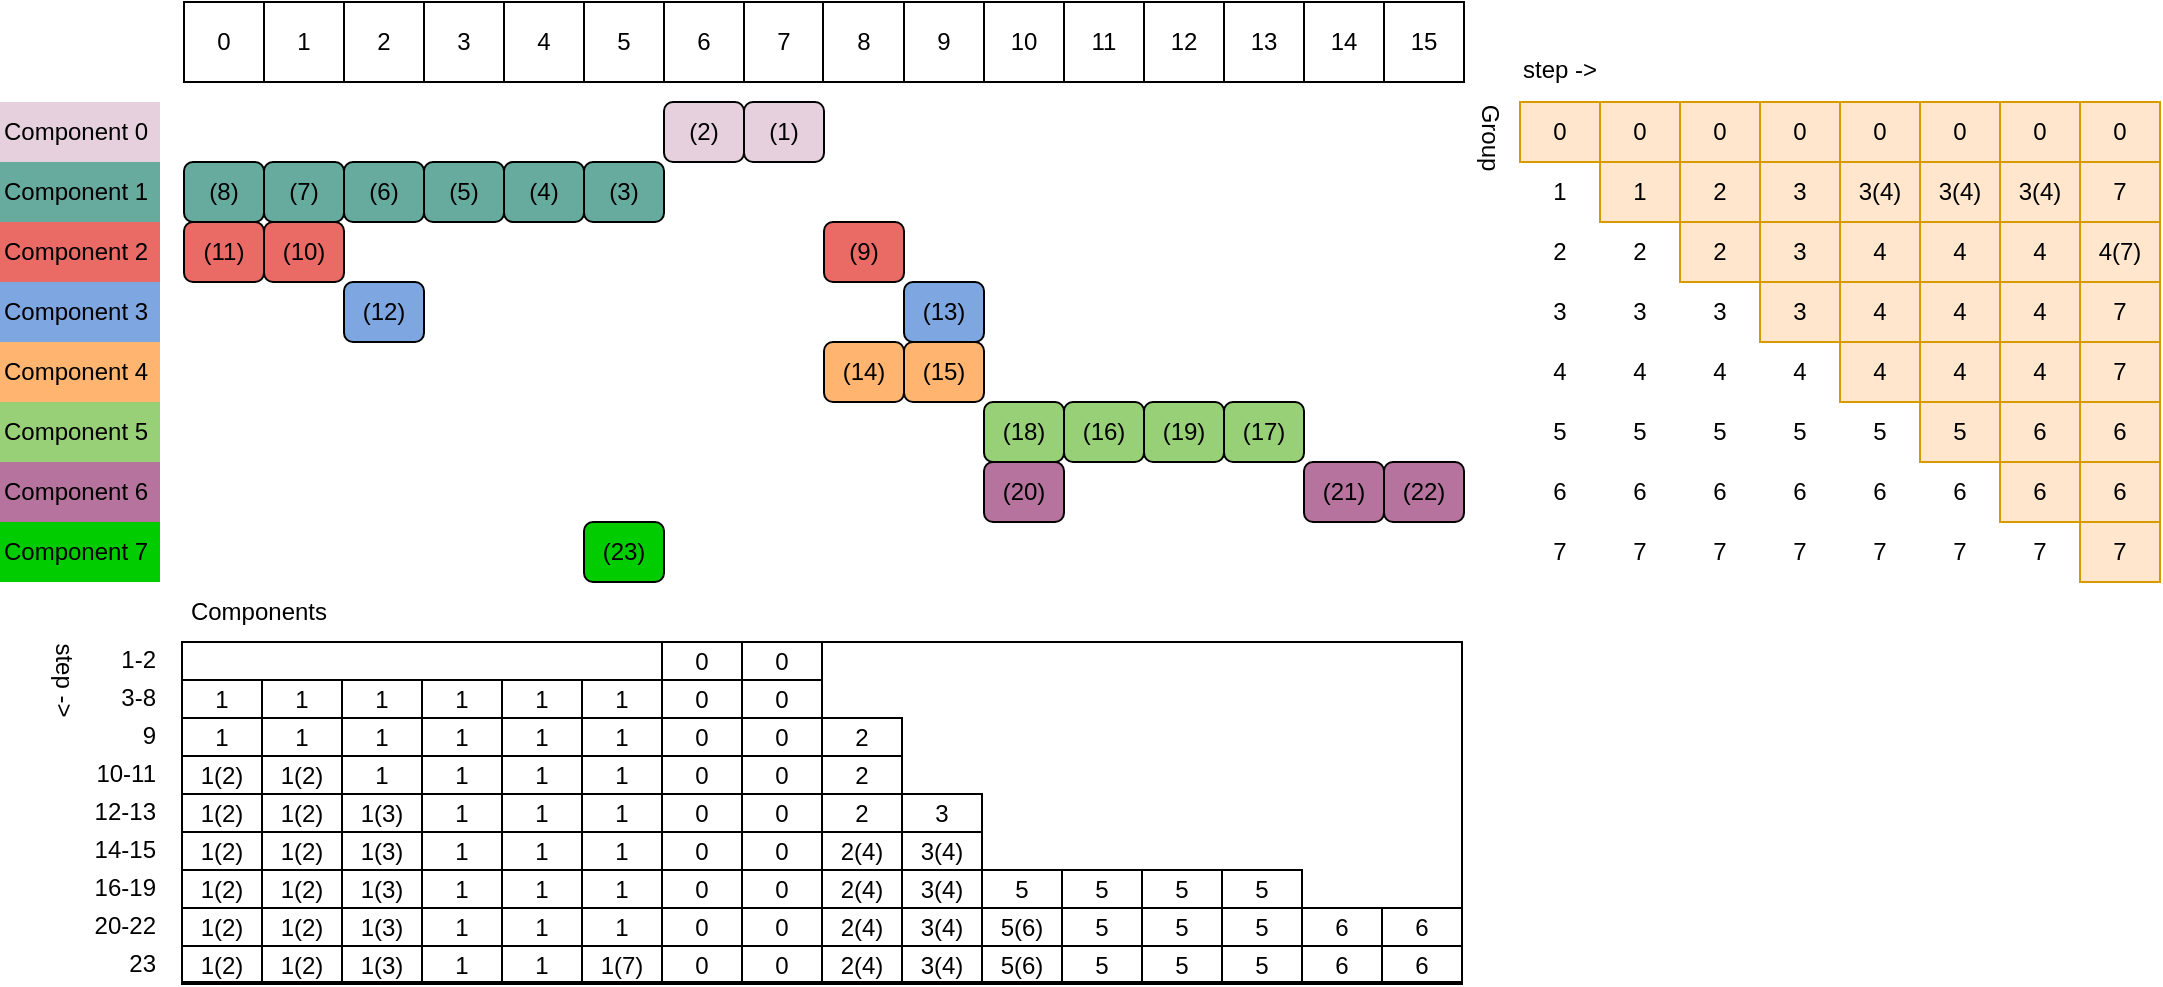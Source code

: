 <mxfile version="16.4.5" type="device"><diagram id="EGYWJIAUzol0IIfgKkKT" name="Page-1"><mxGraphModel dx="1291" dy="803" grid="1" gridSize="10" guides="1" tooltips="1" connect="1" arrows="1" fold="1" page="1" pageScale="1" pageWidth="850" pageHeight="2000" math="0" shadow="0"><root><mxCell id="0"/><mxCell id="1" parent="0"/><mxCell id="qVeyU0_VRWjQwAPcXduW-3" value="" style="rounded=0;whiteSpace=wrap;html=1;" parent="1" vertex="1"><mxGeometry x="92" y="80" width="640" height="40" as="geometry"/></mxCell><mxCell id="qVeyU0_VRWjQwAPcXduW-4" value="" style="endArrow=none;html=1;rounded=0;" parent="1" edge="1"><mxGeometry width="50" height="50" relative="1" as="geometry"><mxPoint x="132" y="120" as="sourcePoint"/><mxPoint x="132" y="80" as="targetPoint"/></mxGeometry></mxCell><mxCell id="qVeyU0_VRWjQwAPcXduW-7" value="" style="endArrow=none;html=1;rounded=0;" parent="1" edge="1"><mxGeometry width="50" height="50" relative="1" as="geometry"><mxPoint x="172" y="120" as="sourcePoint"/><mxPoint x="172" y="80" as="targetPoint"/></mxGeometry></mxCell><mxCell id="qVeyU0_VRWjQwAPcXduW-8" value="" style="endArrow=none;html=1;rounded=0;" parent="1" edge="1"><mxGeometry width="50" height="50" relative="1" as="geometry"><mxPoint x="212" y="120" as="sourcePoint"/><mxPoint x="212" y="80" as="targetPoint"/></mxGeometry></mxCell><mxCell id="qVeyU0_VRWjQwAPcXduW-9" value="" style="endArrow=none;html=1;rounded=0;" parent="1" edge="1"><mxGeometry width="50" height="50" relative="1" as="geometry"><mxPoint x="252" y="120" as="sourcePoint"/><mxPoint x="252" y="80" as="targetPoint"/></mxGeometry></mxCell><mxCell id="qVeyU0_VRWjQwAPcXduW-10" value="" style="endArrow=none;html=1;rounded=0;" parent="1" edge="1"><mxGeometry width="50" height="50" relative="1" as="geometry"><mxPoint x="292" y="120" as="sourcePoint"/><mxPoint x="292" y="80" as="targetPoint"/></mxGeometry></mxCell><mxCell id="qVeyU0_VRWjQwAPcXduW-11" value="" style="endArrow=none;html=1;rounded=0;" parent="1" edge="1"><mxGeometry width="50" height="50" relative="1" as="geometry"><mxPoint x="332" y="120" as="sourcePoint"/><mxPoint x="332" y="80" as="targetPoint"/></mxGeometry></mxCell><mxCell id="qVeyU0_VRWjQwAPcXduW-12" value="" style="endArrow=none;html=1;rounded=0;" parent="1" edge="1"><mxGeometry width="50" height="50" relative="1" as="geometry"><mxPoint x="372" y="120" as="sourcePoint"/><mxPoint x="372" y="80" as="targetPoint"/></mxGeometry></mxCell><mxCell id="qVeyU0_VRWjQwAPcXduW-13" value="" style="endArrow=none;html=1;rounded=0;" parent="1" edge="1"><mxGeometry width="50" height="50" relative="1" as="geometry"><mxPoint x="411.5" y="120" as="sourcePoint"/><mxPoint x="411.5" y="80" as="targetPoint"/></mxGeometry></mxCell><mxCell id="qVeyU0_VRWjQwAPcXduW-14" value="" style="endArrow=none;html=1;rounded=0;" parent="1" edge="1"><mxGeometry width="50" height="50" relative="1" as="geometry"><mxPoint x="452" y="120" as="sourcePoint"/><mxPoint x="452" y="80" as="targetPoint"/></mxGeometry></mxCell><mxCell id="qVeyU0_VRWjQwAPcXduW-15" value="" style="endArrow=none;html=1;rounded=0;" parent="1" edge="1"><mxGeometry width="50" height="50" relative="1" as="geometry"><mxPoint x="492" y="120" as="sourcePoint"/><mxPoint x="492" y="80" as="targetPoint"/></mxGeometry></mxCell><mxCell id="qVeyU0_VRWjQwAPcXduW-16" value="" style="endArrow=none;html=1;rounded=0;" parent="1" edge="1"><mxGeometry width="50" height="50" relative="1" as="geometry"><mxPoint x="532" y="120" as="sourcePoint"/><mxPoint x="532" y="80" as="targetPoint"/></mxGeometry></mxCell><mxCell id="qVeyU0_VRWjQwAPcXduW-17" value="" style="endArrow=none;html=1;rounded=0;" parent="1" edge="1"><mxGeometry width="50" height="50" relative="1" as="geometry"><mxPoint x="572" y="120" as="sourcePoint"/><mxPoint x="572" y="80" as="targetPoint"/></mxGeometry></mxCell><mxCell id="qVeyU0_VRWjQwAPcXduW-18" value="" style="endArrow=none;html=1;rounded=0;" parent="1" edge="1"><mxGeometry width="50" height="50" relative="1" as="geometry"><mxPoint x="612" y="120" as="sourcePoint"/><mxPoint x="612" y="80" as="targetPoint"/></mxGeometry></mxCell><mxCell id="qVeyU0_VRWjQwAPcXduW-19" value="" style="endArrow=none;html=1;rounded=0;" parent="1" edge="1"><mxGeometry width="50" height="50" relative="1" as="geometry"><mxPoint x="652" y="120" as="sourcePoint"/><mxPoint x="652" y="80" as="targetPoint"/></mxGeometry></mxCell><mxCell id="qVeyU0_VRWjQwAPcXduW-20" value="" style="endArrow=none;html=1;rounded=0;" parent="1" edge="1"><mxGeometry width="50" height="50" relative="1" as="geometry"><mxPoint x="692" y="120" as="sourcePoint"/><mxPoint x="692" y="80" as="targetPoint"/></mxGeometry></mxCell><mxCell id="qVeyU0_VRWjQwAPcXduW-21" value="0" style="text;html=1;strokeColor=none;fillColor=none;align=center;verticalAlign=middle;whiteSpace=wrap;rounded=0;fontSize=12;" parent="1" vertex="1"><mxGeometry x="92" y="80" width="40" height="40" as="geometry"/></mxCell><mxCell id="qVeyU0_VRWjQwAPcXduW-23" value="1" style="text;html=1;strokeColor=none;fillColor=none;align=center;verticalAlign=middle;whiteSpace=wrap;rounded=0;fontSize=12;" parent="1" vertex="1"><mxGeometry x="132" y="80" width="40" height="40" as="geometry"/></mxCell><mxCell id="qVeyU0_VRWjQwAPcXduW-24" value="15" style="text;html=1;strokeColor=none;fillColor=none;align=center;verticalAlign=middle;whiteSpace=wrap;rounded=0;fontSize=12;" parent="1" vertex="1"><mxGeometry x="692" y="80" width="40" height="40" as="geometry"/></mxCell><mxCell id="qVeyU0_VRWjQwAPcXduW-25" value="14" style="text;html=1;strokeColor=none;fillColor=none;align=center;verticalAlign=middle;whiteSpace=wrap;rounded=0;fontSize=12;" parent="1" vertex="1"><mxGeometry x="652" y="80" width="40" height="40" as="geometry"/></mxCell><mxCell id="qVeyU0_VRWjQwAPcXduW-26" value="2" style="text;html=1;strokeColor=none;fillColor=none;align=center;verticalAlign=middle;whiteSpace=wrap;rounded=0;fontSize=12;" parent="1" vertex="1"><mxGeometry x="172" y="80" width="40" height="40" as="geometry"/></mxCell><mxCell id="qVeyU0_VRWjQwAPcXduW-27" value="13" style="text;html=1;strokeColor=none;fillColor=none;align=center;verticalAlign=middle;whiteSpace=wrap;rounded=0;fontSize=12;" parent="1" vertex="1"><mxGeometry x="612" y="80" width="40" height="40" as="geometry"/></mxCell><mxCell id="qVeyU0_VRWjQwAPcXduW-28" value="12" style="text;html=1;strokeColor=none;fillColor=none;align=center;verticalAlign=middle;whiteSpace=wrap;rounded=0;fontSize=12;" parent="1" vertex="1"><mxGeometry x="572" y="80" width="40" height="40" as="geometry"/></mxCell><mxCell id="qVeyU0_VRWjQwAPcXduW-29" value="3" style="text;html=1;strokeColor=none;fillColor=none;align=center;verticalAlign=middle;whiteSpace=wrap;rounded=0;fontSize=12;" parent="1" vertex="1"><mxGeometry x="212" y="80" width="40" height="40" as="geometry"/></mxCell><mxCell id="qVeyU0_VRWjQwAPcXduW-30" value="4" style="text;html=1;strokeColor=none;fillColor=none;align=center;verticalAlign=middle;whiteSpace=wrap;rounded=0;fontSize=12;" parent="1" vertex="1"><mxGeometry x="252" y="80" width="40" height="40" as="geometry"/></mxCell><mxCell id="qVeyU0_VRWjQwAPcXduW-31" value="5" style="text;html=1;strokeColor=none;fillColor=none;align=center;verticalAlign=middle;whiteSpace=wrap;rounded=0;fontSize=12;" parent="1" vertex="1"><mxGeometry x="292" y="80" width="40" height="40" as="geometry"/></mxCell><mxCell id="qVeyU0_VRWjQwAPcXduW-32" value="6" style="text;html=1;strokeColor=none;fillColor=none;align=center;verticalAlign=middle;whiteSpace=wrap;rounded=0;fontSize=12;" parent="1" vertex="1"><mxGeometry x="332" y="80" width="40" height="40" as="geometry"/></mxCell><mxCell id="qVeyU0_VRWjQwAPcXduW-33" value="7" style="text;html=1;strokeColor=none;fillColor=none;align=center;verticalAlign=middle;whiteSpace=wrap;rounded=0;fontSize=12;" parent="1" vertex="1"><mxGeometry x="372" y="80" width="40" height="40" as="geometry"/></mxCell><mxCell id="qVeyU0_VRWjQwAPcXduW-34" value="8" style="text;html=1;strokeColor=none;fillColor=none;align=center;verticalAlign=middle;whiteSpace=wrap;rounded=0;fontSize=12;" parent="1" vertex="1"><mxGeometry x="412" y="80" width="40" height="40" as="geometry"/></mxCell><mxCell id="qVeyU0_VRWjQwAPcXduW-35" value="11" style="text;html=1;strokeColor=none;fillColor=none;align=center;verticalAlign=middle;whiteSpace=wrap;rounded=0;fontSize=12;" parent="1" vertex="1"><mxGeometry x="532" y="80" width="40" height="40" as="geometry"/></mxCell><mxCell id="qVeyU0_VRWjQwAPcXduW-36" value="10" style="text;html=1;strokeColor=none;fillColor=none;align=center;verticalAlign=middle;whiteSpace=wrap;rounded=0;fontSize=12;" parent="1" vertex="1"><mxGeometry x="492" y="80" width="40" height="40" as="geometry"/></mxCell><mxCell id="qVeyU0_VRWjQwAPcXduW-37" value="9" style="text;html=1;strokeColor=none;fillColor=none;align=center;verticalAlign=middle;whiteSpace=wrap;rounded=0;fontSize=12;" parent="1" vertex="1"><mxGeometry x="452" y="80" width="40" height="40" as="geometry"/></mxCell><mxCell id="qVeyU0_VRWjQwAPcXduW-42" value="(1)" style="rounded=1;whiteSpace=wrap;html=1;fontSize=12;labelBackgroundColor=none;fontColor=default;labelBorderColor=none;fillColor=#E6D0DE;" parent="1" vertex="1"><mxGeometry x="372" y="130" width="40" height="30" as="geometry"/></mxCell><mxCell id="qVeyU0_VRWjQwAPcXduW-43" value="(2)" style="rounded=1;whiteSpace=wrap;html=1;fontSize=12;fillColor=#E6D0DE;" parent="1" vertex="1"><mxGeometry x="332" y="130" width="40" height="30" as="geometry"/></mxCell><mxCell id="qVeyU0_VRWjQwAPcXduW-44" value="(8)" style="rounded=1;whiteSpace=wrap;html=1;fontSize=12;fillColor=#67AB9F;" parent="1" vertex="1"><mxGeometry x="92" y="160" width="40" height="30" as="geometry"/></mxCell><mxCell id="qVeyU0_VRWjQwAPcXduW-45" value="(9)" style="rounded=1;whiteSpace=wrap;html=1;fontSize=12;fillColor=#EA6B66;" parent="1" vertex="1"><mxGeometry x="412" y="190" width="40" height="30" as="geometry"/></mxCell><mxCell id="qVeyU0_VRWjQwAPcXduW-46" value="(3)" style="rounded=1;whiteSpace=wrap;html=1;fontSize=12;fillColor=#67AB9F;" parent="1" vertex="1"><mxGeometry x="292" y="160" width="40" height="30" as="geometry"/></mxCell><mxCell id="qVeyU0_VRWjQwAPcXduW-47" value="(4)" style="rounded=1;whiteSpace=wrap;html=1;fontSize=12;fillColor=#67AB9F;" parent="1" vertex="1"><mxGeometry x="252" y="160" width="40" height="30" as="geometry"/></mxCell><mxCell id="qVeyU0_VRWjQwAPcXduW-48" value="(5)" style="rounded=1;whiteSpace=wrap;html=1;fontSize=12;fillColor=#67AB9F;" parent="1" vertex="1"><mxGeometry x="212" y="160" width="40" height="30" as="geometry"/></mxCell><mxCell id="qVeyU0_VRWjQwAPcXduW-49" value="(6)" style="rounded=1;whiteSpace=wrap;html=1;fontSize=12;fillColor=#67AB9F;" parent="1" vertex="1"><mxGeometry x="172" y="160" width="40" height="30" as="geometry"/></mxCell><mxCell id="qVeyU0_VRWjQwAPcXduW-50" value="(7)" style="rounded=1;whiteSpace=wrap;html=1;fontSize=12;fillColor=#67AB9F;" parent="1" vertex="1"><mxGeometry x="132" y="160" width="40" height="30" as="geometry"/></mxCell><mxCell id="qVeyU0_VRWjQwAPcXduW-53" value="(11)" style="rounded=1;whiteSpace=wrap;html=1;fontSize=12;fillColor=#EA6B66;" parent="1" vertex="1"><mxGeometry x="92" y="190" width="40" height="30" as="geometry"/></mxCell><mxCell id="qVeyU0_VRWjQwAPcXduW-56" value="(10)" style="rounded=1;whiteSpace=wrap;html=1;fontSize=12;fillColor=#EA6B66;" parent="1" vertex="1"><mxGeometry x="132" y="190" width="40" height="30" as="geometry"/></mxCell><mxCell id="qVeyU0_VRWjQwAPcXduW-69" value="(23)" style="rounded=1;whiteSpace=wrap;html=1;fontSize=12;fillColor=#00CC00;" parent="1" vertex="1"><mxGeometry x="292" y="340" width="40" height="30" as="geometry"/></mxCell><mxCell id="qVeyU0_VRWjQwAPcXduW-70" value="(22)" style="rounded=1;whiteSpace=wrap;html=1;fontSize=12;fillColor=#B5739D;" parent="1" vertex="1"><mxGeometry x="692" y="310" width="40" height="30" as="geometry"/></mxCell><mxCell id="qVeyU0_VRWjQwAPcXduW-71" value="(21)" style="rounded=1;whiteSpace=wrap;html=1;fontSize=12;fillColor=#B5739D;" parent="1" vertex="1"><mxGeometry x="652" y="310" width="40" height="30" as="geometry"/></mxCell><mxCell id="qVeyU0_VRWjQwAPcXduW-72" value="(20)" style="rounded=1;whiteSpace=wrap;html=1;fontSize=12;fillColor=#B5739D;" parent="1" vertex="1"><mxGeometry x="492" y="310" width="40" height="30" as="geometry"/></mxCell><mxCell id="qVeyU0_VRWjQwAPcXduW-73" value="(19)" style="rounded=1;whiteSpace=wrap;html=1;fontSize=12;fillColor=#97D077;" parent="1" vertex="1"><mxGeometry x="572" y="280" width="40" height="30" as="geometry"/></mxCell><mxCell id="qVeyU0_VRWjQwAPcXduW-74" value="(18)" style="rounded=1;whiteSpace=wrap;html=1;fontSize=12;fillColor=#97D077;" parent="1" vertex="1"><mxGeometry x="492" y="280" width="40" height="30" as="geometry"/></mxCell><mxCell id="qVeyU0_VRWjQwAPcXduW-75" value="(17)" style="rounded=1;whiteSpace=wrap;html=1;fontSize=12;fillColor=#97D077;" parent="1" vertex="1"><mxGeometry x="612" y="280" width="40" height="30" as="geometry"/></mxCell><mxCell id="qVeyU0_VRWjQwAPcXduW-76" value="(16)" style="rounded=1;whiteSpace=wrap;html=1;fontSize=12;fillColor=#97D077;" parent="1" vertex="1"><mxGeometry x="532" y="280" width="40" height="30" as="geometry"/></mxCell><mxCell id="qVeyU0_VRWjQwAPcXduW-77" value="(15)" style="rounded=1;whiteSpace=wrap;html=1;fontSize=12;fillColor=#FFB570;" parent="1" vertex="1"><mxGeometry x="452" y="250" width="40" height="30" as="geometry"/></mxCell><mxCell id="qVeyU0_VRWjQwAPcXduW-78" value="(14)" style="rounded=1;whiteSpace=wrap;html=1;fontSize=12;fillColor=#FFB570;" parent="1" vertex="1"><mxGeometry x="412" y="250" width="40" height="30" as="geometry"/></mxCell><mxCell id="qVeyU0_VRWjQwAPcXduW-79" value="(13)" style="rounded=1;whiteSpace=wrap;html=1;fontSize=12;fillColor=#7EA6E0;" parent="1" vertex="1"><mxGeometry x="452" y="220" width="40" height="30" as="geometry"/></mxCell><mxCell id="qVeyU0_VRWjQwAPcXduW-80" value="(12)" style="rounded=1;whiteSpace=wrap;html=1;fontSize=12;fillColor=#7EA6E0;" parent="1" vertex="1"><mxGeometry x="172" y="220" width="40" height="30" as="geometry"/></mxCell><mxCell id="qVeyU0_VRWjQwAPcXduW-90" value="Component 0" style="text;html=1;strokeColor=none;fillColor=#E6D0DE;align=left;verticalAlign=middle;whiteSpace=wrap;rounded=0;labelBackgroundColor=none;labelBorderColor=none;fontSize=12;fontColor=default;" parent="1" vertex="1"><mxGeometry y="130" width="80" height="30" as="geometry"/></mxCell><mxCell id="qVeyU0_VRWjQwAPcXduW-91" value="Component 1" style="text;html=1;strokeColor=none;fillColor=#67AB9F;align=left;verticalAlign=middle;whiteSpace=wrap;rounded=0;labelBackgroundColor=none;labelBorderColor=none;fontSize=12;fontColor=default;" parent="1" vertex="1"><mxGeometry y="160" width="80" height="30" as="geometry"/></mxCell><mxCell id="qVeyU0_VRWjQwAPcXduW-93" value="Component 2" style="text;html=1;strokeColor=none;fillColor=#EA6B66;align=left;verticalAlign=middle;whiteSpace=wrap;rounded=0;labelBackgroundColor=none;labelBorderColor=none;fontSize=12;fontColor=default;" parent="1" vertex="1"><mxGeometry y="190" width="80" height="30" as="geometry"/></mxCell><mxCell id="qVeyU0_VRWjQwAPcXduW-95" value="Component 7" style="text;html=1;strokeColor=none;fillColor=#00CC00;align=left;verticalAlign=middle;whiteSpace=wrap;rounded=0;labelBackgroundColor=none;labelBorderColor=none;fontSize=12;fontColor=default;" parent="1" vertex="1"><mxGeometry y="340" width="80" height="30" as="geometry"/></mxCell><mxCell id="qVeyU0_VRWjQwAPcXduW-96" value="Component 6" style="text;html=1;strokeColor=none;fillColor=#B5739D;align=left;verticalAlign=middle;whiteSpace=wrap;rounded=0;labelBackgroundColor=none;labelBorderColor=none;fontSize=12;fontColor=default;" parent="1" vertex="1"><mxGeometry y="310" width="80" height="30" as="geometry"/></mxCell><mxCell id="qVeyU0_VRWjQwAPcXduW-97" value="Component 5" style="text;html=1;strokeColor=none;fillColor=#97D077;align=left;verticalAlign=middle;whiteSpace=wrap;rounded=0;labelBackgroundColor=none;labelBorderColor=none;fontSize=12;fontColor=default;" parent="1" vertex="1"><mxGeometry y="280" width="80" height="30" as="geometry"/></mxCell><mxCell id="qVeyU0_VRWjQwAPcXduW-98" value="Component 4" style="text;html=1;strokeColor=none;fillColor=#FFB570;align=left;verticalAlign=middle;whiteSpace=wrap;rounded=0;labelBackgroundColor=none;labelBorderColor=none;fontSize=12;fontColor=default;" parent="1" vertex="1"><mxGeometry y="250" width="80" height="30" as="geometry"/></mxCell><mxCell id="qVeyU0_VRWjQwAPcXduW-99" value="Component 3" style="text;html=1;strokeColor=none;fillColor=#7EA6E0;align=left;verticalAlign=middle;whiteSpace=wrap;rounded=0;labelBackgroundColor=none;labelBorderColor=none;fontSize=12;fontColor=default;" parent="1" vertex="1"><mxGeometry y="220" width="80" height="30" as="geometry"/></mxCell><mxCell id="lM4Q4xZy1l4RYkTgroKb-1" value="step -&amp;gt;" style="text;html=1;strokeColor=none;fillColor=none;align=center;verticalAlign=middle;whiteSpace=wrap;rounded=0;fontSize=12;" parent="1" vertex="1"><mxGeometry x="760" y="104" width="40" height="20" as="geometry"/></mxCell><mxCell id="lM4Q4xZy1l4RYkTgroKb-2" value="0" style="text;html=1;strokeColor=#d79b00;fillColor=#ffe6cc;align=center;verticalAlign=middle;whiteSpace=wrap;rounded=0;fontSize=12;perimeterSpacing=1;" parent="1" vertex="1"><mxGeometry x="760" y="130" width="40" height="30" as="geometry"/></mxCell><mxCell id="lM4Q4xZy1l4RYkTgroKb-4" value="7" style="text;html=1;strokeColor=none;fillColor=none;align=center;verticalAlign=middle;whiteSpace=wrap;rounded=0;fontSize=12;" parent="1" vertex="1"><mxGeometry x="760" y="340" width="40" height="30" as="geometry"/></mxCell><mxCell id="lM4Q4xZy1l4RYkTgroKb-5" value="4" style="text;html=1;strokeColor=none;fillColor=none;align=center;verticalAlign=middle;whiteSpace=wrap;rounded=0;fontSize=12;" parent="1" vertex="1"><mxGeometry x="760" y="250" width="40" height="30" as="geometry"/></mxCell><mxCell id="lM4Q4xZy1l4RYkTgroKb-7" value="3" style="text;html=1;strokeColor=none;fillColor=none;align=center;verticalAlign=middle;whiteSpace=wrap;rounded=0;fontSize=12;" parent="1" vertex="1"><mxGeometry x="760" y="220" width="40" height="30" as="geometry"/></mxCell><mxCell id="lM4Q4xZy1l4RYkTgroKb-9" value="5" style="text;html=1;strokeColor=none;fillColor=none;align=center;verticalAlign=middle;whiteSpace=wrap;rounded=0;fontSize=12;" parent="1" vertex="1"><mxGeometry x="760" y="280" width="40" height="30" as="geometry"/></mxCell><mxCell id="lM4Q4xZy1l4RYkTgroKb-13" value="1" style="text;html=1;strokeColor=none;fillColor=none;align=center;verticalAlign=middle;whiteSpace=wrap;rounded=0;fontSize=12;" parent="1" vertex="1"><mxGeometry x="760" y="160" width="40" height="30" as="geometry"/></mxCell><mxCell id="lM4Q4xZy1l4RYkTgroKb-14" value="2" style="text;html=1;strokeColor=none;fillColor=none;align=center;verticalAlign=middle;whiteSpace=wrap;rounded=0;fontSize=12;" parent="1" vertex="1"><mxGeometry x="760" y="190" width="40" height="30" as="geometry"/></mxCell><mxCell id="lM4Q4xZy1l4RYkTgroKb-20" value="6" style="text;html=1;strokeColor=none;fillColor=none;align=center;verticalAlign=middle;whiteSpace=wrap;rounded=0;fontSize=12;" parent="1" vertex="1"><mxGeometry x="760" y="310" width="40" height="30" as="geometry"/></mxCell><mxCell id="lM4Q4xZy1l4RYkTgroKb-28" value="0" style="text;html=1;strokeColor=#d79b00;fillColor=#ffe6cc;align=center;verticalAlign=middle;whiteSpace=wrap;rounded=0;fontSize=12;" parent="1" vertex="1"><mxGeometry x="800" y="130" width="40" height="30" as="geometry"/></mxCell><mxCell id="lM4Q4xZy1l4RYkTgroKb-29" value="7" style="text;html=1;strokeColor=none;fillColor=none;align=center;verticalAlign=middle;whiteSpace=wrap;rounded=0;fontSize=12;" parent="1" vertex="1"><mxGeometry x="800" y="340" width="40" height="30" as="geometry"/></mxCell><mxCell id="lM4Q4xZy1l4RYkTgroKb-30" value="4" style="text;html=1;strokeColor=none;fillColor=none;align=center;verticalAlign=middle;whiteSpace=wrap;rounded=0;fontSize=12;" parent="1" vertex="1"><mxGeometry x="800" y="250" width="40" height="30" as="geometry"/></mxCell><mxCell id="lM4Q4xZy1l4RYkTgroKb-31" value="3" style="text;html=1;strokeColor=none;fillColor=none;align=center;verticalAlign=middle;whiteSpace=wrap;rounded=0;fontSize=12;" parent="1" vertex="1"><mxGeometry x="800" y="220" width="40" height="30" as="geometry"/></mxCell><mxCell id="lM4Q4xZy1l4RYkTgroKb-32" value="5" style="text;html=1;strokeColor=none;fillColor=none;align=center;verticalAlign=middle;whiteSpace=wrap;rounded=0;fontSize=12;" parent="1" vertex="1"><mxGeometry x="800" y="280" width="40" height="30" as="geometry"/></mxCell><mxCell id="lM4Q4xZy1l4RYkTgroKb-33" value="1" style="text;html=1;strokeColor=#d79b00;fillColor=#ffe6cc;align=center;verticalAlign=middle;whiteSpace=wrap;rounded=0;fontSize=12;" parent="1" vertex="1"><mxGeometry x="800" y="160" width="40" height="30" as="geometry"/></mxCell><mxCell id="lM4Q4xZy1l4RYkTgroKb-34" value="2" style="text;html=1;strokeColor=none;fillColor=none;align=center;verticalAlign=middle;whiteSpace=wrap;rounded=0;fontSize=12;" parent="1" vertex="1"><mxGeometry x="800" y="190" width="40" height="30" as="geometry"/></mxCell><mxCell id="lM4Q4xZy1l4RYkTgroKb-35" value="6" style="text;html=1;strokeColor=none;fillColor=none;align=center;verticalAlign=middle;whiteSpace=wrap;rounded=0;fontSize=12;" parent="1" vertex="1"><mxGeometry x="800" y="310" width="40" height="30" as="geometry"/></mxCell><mxCell id="lM4Q4xZy1l4RYkTgroKb-36" value="0" style="text;html=1;strokeColor=#d79b00;fillColor=#ffe6cc;align=center;verticalAlign=middle;whiteSpace=wrap;rounded=0;fontSize=12;" parent="1" vertex="1"><mxGeometry x="840" y="130" width="40" height="30" as="geometry"/></mxCell><mxCell id="lM4Q4xZy1l4RYkTgroKb-37" value="7" style="text;html=1;strokeColor=none;fillColor=none;align=center;verticalAlign=middle;whiteSpace=wrap;rounded=0;fontSize=12;" parent="1" vertex="1"><mxGeometry x="840" y="340" width="40" height="30" as="geometry"/></mxCell><mxCell id="lM4Q4xZy1l4RYkTgroKb-38" value="4" style="text;html=1;strokeColor=none;fillColor=none;align=center;verticalAlign=middle;whiteSpace=wrap;rounded=0;fontSize=12;" parent="1" vertex="1"><mxGeometry x="840" y="250" width="40" height="30" as="geometry"/></mxCell><mxCell id="lM4Q4xZy1l4RYkTgroKb-39" value="3" style="text;html=1;strokeColor=none;fillColor=none;align=center;verticalAlign=middle;whiteSpace=wrap;rounded=0;fontSize=12;" parent="1" vertex="1"><mxGeometry x="840" y="220" width="40" height="30" as="geometry"/></mxCell><mxCell id="lM4Q4xZy1l4RYkTgroKb-40" value="5" style="text;html=1;strokeColor=none;fillColor=none;align=center;verticalAlign=middle;whiteSpace=wrap;rounded=0;fontSize=12;" parent="1" vertex="1"><mxGeometry x="840" y="280" width="40" height="30" as="geometry"/></mxCell><mxCell id="lM4Q4xZy1l4RYkTgroKb-41" value="2" style="text;html=1;strokeColor=#d79b00;fillColor=#ffe6cc;align=center;verticalAlign=middle;whiteSpace=wrap;rounded=0;fontSize=12;" parent="1" vertex="1"><mxGeometry x="840" y="160" width="40" height="30" as="geometry"/></mxCell><mxCell id="lM4Q4xZy1l4RYkTgroKb-42" value="2" style="text;html=1;strokeColor=#d79b00;fillColor=#ffe6cc;align=center;verticalAlign=middle;whiteSpace=wrap;rounded=0;fontSize=12;" parent="1" vertex="1"><mxGeometry x="840" y="190" width="40" height="30" as="geometry"/></mxCell><mxCell id="lM4Q4xZy1l4RYkTgroKb-43" value="6" style="text;html=1;strokeColor=none;fillColor=none;align=center;verticalAlign=middle;whiteSpace=wrap;rounded=0;fontSize=12;" parent="1" vertex="1"><mxGeometry x="840" y="310" width="40" height="30" as="geometry"/></mxCell><mxCell id="lM4Q4xZy1l4RYkTgroKb-44" value="0" style="text;html=1;strokeColor=#d79b00;fillColor=#ffe6cc;align=center;verticalAlign=middle;whiteSpace=wrap;rounded=0;fontSize=12;" parent="1" vertex="1"><mxGeometry x="880" y="130" width="40" height="30" as="geometry"/></mxCell><mxCell id="lM4Q4xZy1l4RYkTgroKb-45" value="7" style="text;html=1;strokeColor=none;fillColor=none;align=center;verticalAlign=middle;whiteSpace=wrap;rounded=0;fontSize=12;" parent="1" vertex="1"><mxGeometry x="880" y="340" width="40" height="30" as="geometry"/></mxCell><mxCell id="lM4Q4xZy1l4RYkTgroKb-46" value="4" style="text;html=1;strokeColor=none;fillColor=none;align=center;verticalAlign=middle;whiteSpace=wrap;rounded=0;fontSize=12;" parent="1" vertex="1"><mxGeometry x="880" y="250" width="40" height="30" as="geometry"/></mxCell><mxCell id="lM4Q4xZy1l4RYkTgroKb-47" value="3" style="text;html=1;strokeColor=#d79b00;fillColor=#ffe6cc;align=center;verticalAlign=middle;whiteSpace=wrap;rounded=0;fontSize=12;" parent="1" vertex="1"><mxGeometry x="880" y="220" width="40" height="30" as="geometry"/></mxCell><mxCell id="lM4Q4xZy1l4RYkTgroKb-48" value="5" style="text;html=1;strokeColor=none;fillColor=none;align=center;verticalAlign=middle;whiteSpace=wrap;rounded=0;fontSize=12;" parent="1" vertex="1"><mxGeometry x="880" y="280" width="40" height="30" as="geometry"/></mxCell><mxCell id="lM4Q4xZy1l4RYkTgroKb-49" value="3" style="text;html=1;strokeColor=#d79b00;fillColor=#ffe6cc;align=center;verticalAlign=middle;whiteSpace=wrap;rounded=0;fontSize=12;" parent="1" vertex="1"><mxGeometry x="880" y="160" width="40" height="30" as="geometry"/></mxCell><mxCell id="lM4Q4xZy1l4RYkTgroKb-50" value="3" style="text;html=1;strokeColor=#d79b00;fillColor=#ffe6cc;align=center;verticalAlign=middle;whiteSpace=wrap;rounded=0;fontSize=12;" parent="1" vertex="1"><mxGeometry x="880" y="190" width="40" height="30" as="geometry"/></mxCell><mxCell id="lM4Q4xZy1l4RYkTgroKb-51" value="6" style="text;html=1;strokeColor=none;fillColor=none;align=center;verticalAlign=middle;whiteSpace=wrap;rounded=0;fontSize=12;" parent="1" vertex="1"><mxGeometry x="880" y="310" width="40" height="30" as="geometry"/></mxCell><mxCell id="lM4Q4xZy1l4RYkTgroKb-52" value="0" style="text;html=1;strokeColor=#d79b00;fillColor=#ffe6cc;align=center;verticalAlign=middle;whiteSpace=wrap;rounded=0;fontSize=12;" parent="1" vertex="1"><mxGeometry x="920" y="130" width="40" height="30" as="geometry"/></mxCell><mxCell id="lM4Q4xZy1l4RYkTgroKb-53" value="7" style="text;html=1;strokeColor=none;fillColor=none;align=center;verticalAlign=middle;whiteSpace=wrap;rounded=0;fontSize=12;" parent="1" vertex="1"><mxGeometry x="920" y="340" width="40" height="30" as="geometry"/></mxCell><mxCell id="lM4Q4xZy1l4RYkTgroKb-54" value="4" style="text;html=1;strokeColor=#d79b00;fillColor=#ffe6cc;align=center;verticalAlign=middle;whiteSpace=wrap;rounded=0;fontSize=12;" parent="1" vertex="1"><mxGeometry x="920" y="250" width="40" height="30" as="geometry"/></mxCell><mxCell id="lM4Q4xZy1l4RYkTgroKb-55" value="4" style="text;html=1;strokeColor=#d79b00;fillColor=#ffe6cc;align=center;verticalAlign=middle;whiteSpace=wrap;rounded=0;fontSize=12;" parent="1" vertex="1"><mxGeometry x="920" y="220" width="40" height="30" as="geometry"/></mxCell><mxCell id="lM4Q4xZy1l4RYkTgroKb-56" value="5" style="text;html=1;strokeColor=none;fillColor=none;align=center;verticalAlign=middle;whiteSpace=wrap;rounded=0;fontSize=12;" parent="1" vertex="1"><mxGeometry x="920" y="280" width="40" height="30" as="geometry"/></mxCell><mxCell id="lM4Q4xZy1l4RYkTgroKb-57" value="3(4)" style="text;html=1;strokeColor=#d79b00;fillColor=#ffe6cc;align=center;verticalAlign=middle;whiteSpace=wrap;rounded=0;fontSize=12;" parent="1" vertex="1"><mxGeometry x="920" y="160" width="40" height="30" as="geometry"/></mxCell><mxCell id="lM4Q4xZy1l4RYkTgroKb-58" value="4" style="text;html=1;strokeColor=#d79b00;fillColor=#ffe6cc;align=center;verticalAlign=middle;whiteSpace=wrap;rounded=0;fontSize=12;" parent="1" vertex="1"><mxGeometry x="920" y="190" width="40" height="30" as="geometry"/></mxCell><mxCell id="lM4Q4xZy1l4RYkTgroKb-59" value="6" style="text;html=1;strokeColor=none;fillColor=none;align=center;verticalAlign=middle;whiteSpace=wrap;rounded=0;fontSize=12;" parent="1" vertex="1"><mxGeometry x="920" y="310" width="40" height="30" as="geometry"/></mxCell><mxCell id="lM4Q4xZy1l4RYkTgroKb-67" value="0" style="text;html=1;strokeColor=#d79b00;fillColor=#ffe6cc;align=center;verticalAlign=middle;whiteSpace=wrap;rounded=0;fontSize=12;" parent="1" vertex="1"><mxGeometry x="960" y="130" width="40" height="30" as="geometry"/></mxCell><mxCell id="lM4Q4xZy1l4RYkTgroKb-68" value="7" style="text;html=1;strokeColor=none;fillColor=none;align=center;verticalAlign=middle;whiteSpace=wrap;rounded=0;fontSize=12;" parent="1" vertex="1"><mxGeometry x="960" y="340" width="40" height="30" as="geometry"/></mxCell><mxCell id="lM4Q4xZy1l4RYkTgroKb-69" value="4" style="text;html=1;strokeColor=#d79b00;fillColor=#ffe6cc;align=center;verticalAlign=middle;whiteSpace=wrap;rounded=0;fontSize=12;" parent="1" vertex="1"><mxGeometry x="960" y="250" width="40" height="30" as="geometry"/></mxCell><mxCell id="lM4Q4xZy1l4RYkTgroKb-70" value="4" style="text;html=1;strokeColor=#d79b00;fillColor=#ffe6cc;align=center;verticalAlign=middle;whiteSpace=wrap;rounded=0;fontSize=12;" parent="1" vertex="1"><mxGeometry x="960" y="220" width="40" height="30" as="geometry"/></mxCell><mxCell id="lM4Q4xZy1l4RYkTgroKb-71" value="5" style="text;html=1;strokeColor=#d79b00;fillColor=#ffe6cc;align=center;verticalAlign=middle;whiteSpace=wrap;rounded=0;fontSize=12;" parent="1" vertex="1"><mxGeometry x="960" y="280" width="40" height="30" as="geometry"/></mxCell><mxCell id="lM4Q4xZy1l4RYkTgroKb-72" value="3(4)" style="text;html=1;strokeColor=#d79b00;fillColor=#ffe6cc;align=center;verticalAlign=middle;whiteSpace=wrap;rounded=0;fontSize=12;" parent="1" vertex="1"><mxGeometry x="960" y="160" width="40" height="30" as="geometry"/></mxCell><mxCell id="lM4Q4xZy1l4RYkTgroKb-73" value="4" style="text;html=1;strokeColor=#d79b00;fillColor=#ffe6cc;align=center;verticalAlign=middle;whiteSpace=wrap;rounded=0;fontSize=12;" parent="1" vertex="1"><mxGeometry x="960" y="190" width="40" height="30" as="geometry"/></mxCell><mxCell id="lM4Q4xZy1l4RYkTgroKb-74" value="6" style="text;html=1;strokeColor=none;fillColor=none;align=center;verticalAlign=middle;whiteSpace=wrap;rounded=0;fontSize=12;" parent="1" vertex="1"><mxGeometry x="960" y="310" width="40" height="30" as="geometry"/></mxCell><mxCell id="lM4Q4xZy1l4RYkTgroKb-75" value="0" style="text;html=1;strokeColor=#d79b00;fillColor=#ffe6cc;align=center;verticalAlign=middle;whiteSpace=wrap;rounded=0;fontSize=12;" parent="1" vertex="1"><mxGeometry x="1000" y="130" width="40" height="30" as="geometry"/></mxCell><mxCell id="lM4Q4xZy1l4RYkTgroKb-76" value="7" style="text;html=1;strokeColor=none;fillColor=none;align=center;verticalAlign=middle;whiteSpace=wrap;rounded=0;fontSize=12;" parent="1" vertex="1"><mxGeometry x="1000" y="340" width="40" height="30" as="geometry"/></mxCell><mxCell id="lM4Q4xZy1l4RYkTgroKb-77" value="4" style="text;html=1;strokeColor=#d79b00;fillColor=#ffe6cc;align=center;verticalAlign=middle;whiteSpace=wrap;rounded=0;fontSize=12;" parent="1" vertex="1"><mxGeometry x="1000" y="250" width="40" height="30" as="geometry"/></mxCell><mxCell id="lM4Q4xZy1l4RYkTgroKb-78" value="4" style="text;html=1;strokeColor=#d79b00;fillColor=#ffe6cc;align=center;verticalAlign=middle;whiteSpace=wrap;rounded=0;fontSize=12;" parent="1" vertex="1"><mxGeometry x="1000" y="220" width="40" height="30" as="geometry"/></mxCell><mxCell id="lM4Q4xZy1l4RYkTgroKb-79" value="6" style="text;html=1;strokeColor=#d79b00;fillColor=#ffe6cc;align=center;verticalAlign=middle;whiteSpace=wrap;rounded=0;fontSize=12;" parent="1" vertex="1"><mxGeometry x="1000" y="280" width="40" height="30" as="geometry"/></mxCell><mxCell id="lM4Q4xZy1l4RYkTgroKb-80" value="3(4)" style="text;html=1;strokeColor=#d79b00;fillColor=#ffe6cc;align=center;verticalAlign=middle;whiteSpace=wrap;rounded=0;fontSize=12;" parent="1" vertex="1"><mxGeometry x="1000" y="160" width="40" height="30" as="geometry"/></mxCell><mxCell id="lM4Q4xZy1l4RYkTgroKb-81" value="4" style="text;html=1;strokeColor=#d79b00;fillColor=#ffe6cc;align=center;verticalAlign=middle;whiteSpace=wrap;rounded=0;fontSize=12;" parent="1" vertex="1"><mxGeometry x="1000" y="190" width="40" height="30" as="geometry"/></mxCell><mxCell id="lM4Q4xZy1l4RYkTgroKb-82" value="6" style="text;html=1;strokeColor=#d79b00;fillColor=#ffe6cc;align=center;verticalAlign=middle;whiteSpace=wrap;rounded=0;fontSize=12;" parent="1" vertex="1"><mxGeometry x="1000" y="310" width="40" height="30" as="geometry"/></mxCell><mxCell id="lM4Q4xZy1l4RYkTgroKb-83" value="0" style="text;html=1;strokeColor=#d79b00;fillColor=#ffe6cc;align=center;verticalAlign=middle;whiteSpace=wrap;rounded=0;fontSize=12;" parent="1" vertex="1"><mxGeometry x="1040" y="130" width="40" height="30" as="geometry"/></mxCell><mxCell id="lM4Q4xZy1l4RYkTgroKb-84" value="7" style="text;html=1;strokeColor=#d79b00;fillColor=#ffe6cc;align=center;verticalAlign=middle;whiteSpace=wrap;rounded=0;fontSize=12;" parent="1" vertex="1"><mxGeometry x="1040" y="340" width="40" height="30" as="geometry"/></mxCell><mxCell id="lM4Q4xZy1l4RYkTgroKb-85" value="7" style="text;html=1;strokeColor=#d79b00;fillColor=#ffe6cc;align=center;verticalAlign=middle;whiteSpace=wrap;rounded=0;fontSize=12;" parent="1" vertex="1"><mxGeometry x="1040" y="250" width="40" height="30" as="geometry"/></mxCell><mxCell id="lM4Q4xZy1l4RYkTgroKb-86" value="7" style="text;html=1;strokeColor=#d79b00;fillColor=#ffe6cc;align=center;verticalAlign=middle;whiteSpace=wrap;rounded=0;fontSize=12;" parent="1" vertex="1"><mxGeometry x="1040" y="220" width="40" height="30" as="geometry"/></mxCell><mxCell id="lM4Q4xZy1l4RYkTgroKb-87" value="6" style="text;html=1;strokeColor=#d79b00;fillColor=#ffe6cc;align=center;verticalAlign=middle;whiteSpace=wrap;rounded=0;fontSize=12;" parent="1" vertex="1"><mxGeometry x="1040" y="280" width="40" height="30" as="geometry"/></mxCell><mxCell id="lM4Q4xZy1l4RYkTgroKb-88" value="7" style="text;html=1;strokeColor=#d79b00;fillColor=#ffe6cc;align=center;verticalAlign=middle;whiteSpace=wrap;rounded=0;fontSize=12;" parent="1" vertex="1"><mxGeometry x="1040" y="160" width="40" height="30" as="geometry"/></mxCell><mxCell id="lM4Q4xZy1l4RYkTgroKb-89" value="4(7)" style="text;html=1;strokeColor=#d79b00;fillColor=#ffe6cc;align=center;verticalAlign=middle;whiteSpace=wrap;rounded=0;fontSize=12;" parent="1" vertex="1"><mxGeometry x="1040" y="190" width="40" height="30" as="geometry"/></mxCell><mxCell id="lM4Q4xZy1l4RYkTgroKb-90" value="6" style="text;html=1;strokeColor=#d79b00;fillColor=#ffe6cc;align=center;verticalAlign=middle;whiteSpace=wrap;rounded=0;fontSize=12;" parent="1" vertex="1"><mxGeometry x="1040" y="310" width="40" height="30" as="geometry"/></mxCell><mxCell id="cFEzKLCZz75BnSLWdDZm-393" value="" style="rounded=0;whiteSpace=wrap;html=1;fillColor=none;" vertex="1" parent="1"><mxGeometry x="91" y="400" width="640" height="170" as="geometry"/></mxCell><mxCell id="cFEzKLCZz75BnSLWdDZm-449" value="0" style="text;html=1;align=center;verticalAlign=middle;whiteSpace=wrap;rounded=0;fontSize=12;strokeColor=default;" vertex="1" parent="1"><mxGeometry x="331" y="400" width="40" height="19" as="geometry"/></mxCell><mxCell id="cFEzKLCZz75BnSLWdDZm-457" value="0" style="text;html=1;align=center;verticalAlign=middle;whiteSpace=wrap;rounded=0;fontSize=12;strokeColor=default;" vertex="1" parent="1"><mxGeometry x="371" y="400" width="40" height="19" as="geometry"/></mxCell><mxCell id="cFEzKLCZz75BnSLWdDZm-458" value="1" style="text;html=1;align=center;verticalAlign=middle;whiteSpace=wrap;rounded=0;fontSize=12;strokeColor=default;" vertex="1" parent="1"><mxGeometry x="131" y="419" width="40" height="19" as="geometry"/></mxCell><mxCell id="cFEzKLCZz75BnSLWdDZm-459" value="0" style="text;html=1;align=center;verticalAlign=middle;whiteSpace=wrap;rounded=0;fontSize=12;strokeColor=default;" vertex="1" parent="1"><mxGeometry x="331" y="419" width="40" height="19" as="geometry"/></mxCell><mxCell id="cFEzKLCZz75BnSLWdDZm-460" value="1" style="text;html=1;align=center;verticalAlign=middle;whiteSpace=wrap;rounded=0;fontSize=12;strokeColor=default;" vertex="1" parent="1"><mxGeometry x="291" y="419" width="40" height="19" as="geometry"/></mxCell><mxCell id="cFEzKLCZz75BnSLWdDZm-461" value="1" style="text;html=1;align=center;verticalAlign=middle;whiteSpace=wrap;rounded=0;fontSize=12;strokeColor=default;" vertex="1" parent="1"><mxGeometry x="251" y="419" width="40" height="19" as="geometry"/></mxCell><mxCell id="cFEzKLCZz75BnSLWdDZm-462" value="1" style="text;html=1;align=center;verticalAlign=middle;whiteSpace=wrap;rounded=0;fontSize=12;strokeColor=default;" vertex="1" parent="1"><mxGeometry x="211" y="419" width="40" height="19" as="geometry"/></mxCell><mxCell id="cFEzKLCZz75BnSLWdDZm-463" value="1" style="text;html=1;align=center;verticalAlign=middle;whiteSpace=wrap;rounded=0;fontSize=12;strokeColor=default;" vertex="1" parent="1"><mxGeometry x="171" y="419" width="40" height="19" as="geometry"/></mxCell><mxCell id="cFEzKLCZz75BnSLWdDZm-464" value="1" style="text;html=1;align=center;verticalAlign=middle;whiteSpace=wrap;rounded=0;fontSize=12;strokeColor=default;" vertex="1" parent="1"><mxGeometry x="91" y="419" width="40" height="19" as="geometry"/></mxCell><mxCell id="cFEzKLCZz75BnSLWdDZm-467" value="2" style="text;html=1;align=center;verticalAlign=middle;whiteSpace=wrap;rounded=0;fontSize=12;strokeColor=default;" vertex="1" parent="1"><mxGeometry x="411" y="438" width="40" height="19" as="geometry"/></mxCell><mxCell id="cFEzKLCZz75BnSLWdDZm-468" value="0" style="text;html=1;align=center;verticalAlign=middle;whiteSpace=wrap;rounded=0;fontSize=12;strokeColor=default;" vertex="1" parent="1"><mxGeometry x="371" y="438" width="40" height="19" as="geometry"/></mxCell><mxCell id="cFEzKLCZz75BnSLWdDZm-469" value="0" style="text;html=1;align=center;verticalAlign=middle;whiteSpace=wrap;rounded=0;fontSize=12;strokeColor=default;" vertex="1" parent="1"><mxGeometry x="371" y="419" width="40" height="19" as="geometry"/></mxCell><mxCell id="cFEzKLCZz75BnSLWdDZm-470" value="1" style="text;html=1;align=center;verticalAlign=middle;whiteSpace=wrap;rounded=0;fontSize=12;strokeColor=default;" vertex="1" parent="1"><mxGeometry x="131" y="438" width="40" height="19" as="geometry"/></mxCell><mxCell id="cFEzKLCZz75BnSLWdDZm-471" value="0" style="text;html=1;align=center;verticalAlign=middle;whiteSpace=wrap;rounded=0;fontSize=12;strokeColor=default;" vertex="1" parent="1"><mxGeometry x="331" y="438" width="40" height="19" as="geometry"/></mxCell><mxCell id="cFEzKLCZz75BnSLWdDZm-472" value="1" style="text;html=1;align=center;verticalAlign=middle;whiteSpace=wrap;rounded=0;fontSize=12;strokeColor=default;" vertex="1" parent="1"><mxGeometry x="291" y="438" width="40" height="19" as="geometry"/></mxCell><mxCell id="cFEzKLCZz75BnSLWdDZm-473" value="1" style="text;html=1;align=center;verticalAlign=middle;whiteSpace=wrap;rounded=0;fontSize=12;strokeColor=default;" vertex="1" parent="1"><mxGeometry x="251" y="438" width="40" height="19" as="geometry"/></mxCell><mxCell id="cFEzKLCZz75BnSLWdDZm-474" value="1" style="text;html=1;align=center;verticalAlign=middle;whiteSpace=wrap;rounded=0;fontSize=12;strokeColor=default;" vertex="1" parent="1"><mxGeometry x="211" y="438" width="40" height="19" as="geometry"/></mxCell><mxCell id="cFEzKLCZz75BnSLWdDZm-475" value="1" style="text;html=1;align=center;verticalAlign=middle;whiteSpace=wrap;rounded=0;fontSize=12;strokeColor=default;" vertex="1" parent="1"><mxGeometry x="171" y="438" width="40" height="19" as="geometry"/></mxCell><mxCell id="cFEzKLCZz75BnSLWdDZm-476" value="1" style="text;html=1;align=center;verticalAlign=middle;whiteSpace=wrap;rounded=0;fontSize=12;strokeColor=default;" vertex="1" parent="1"><mxGeometry x="91" y="438" width="40" height="19" as="geometry"/></mxCell><mxCell id="cFEzKLCZz75BnSLWdDZm-477" value="2" style="text;html=1;align=center;verticalAlign=middle;whiteSpace=wrap;rounded=0;fontSize=12;strokeColor=default;" vertex="1" parent="1"><mxGeometry x="411" y="457" width="40" height="19" as="geometry"/></mxCell><mxCell id="cFEzKLCZz75BnSLWdDZm-478" value="0" style="text;html=1;align=center;verticalAlign=middle;whiteSpace=wrap;rounded=0;fontSize=12;strokeColor=default;" vertex="1" parent="1"><mxGeometry x="371" y="457" width="40" height="19" as="geometry"/></mxCell><mxCell id="cFEzKLCZz75BnSLWdDZm-479" value="1(2)" style="text;html=1;align=center;verticalAlign=middle;whiteSpace=wrap;rounded=0;fontSize=12;strokeColor=default;" vertex="1" parent="1"><mxGeometry x="131" y="457" width="40" height="19" as="geometry"/></mxCell><mxCell id="cFEzKLCZz75BnSLWdDZm-480" value="0" style="text;html=1;align=center;verticalAlign=middle;whiteSpace=wrap;rounded=0;fontSize=12;strokeColor=default;" vertex="1" parent="1"><mxGeometry x="331" y="457" width="40" height="19" as="geometry"/></mxCell><mxCell id="cFEzKLCZz75BnSLWdDZm-481" value="1" style="text;html=1;align=center;verticalAlign=middle;whiteSpace=wrap;rounded=0;fontSize=12;strokeColor=default;" vertex="1" parent="1"><mxGeometry x="291" y="457" width="40" height="19" as="geometry"/></mxCell><mxCell id="cFEzKLCZz75BnSLWdDZm-482" value="1" style="text;html=1;align=center;verticalAlign=middle;whiteSpace=wrap;rounded=0;fontSize=12;strokeColor=default;" vertex="1" parent="1"><mxGeometry x="251" y="457" width="40" height="19" as="geometry"/></mxCell><mxCell id="cFEzKLCZz75BnSLWdDZm-483" value="1" style="text;html=1;align=center;verticalAlign=middle;whiteSpace=wrap;rounded=0;fontSize=12;strokeColor=default;" vertex="1" parent="1"><mxGeometry x="211" y="457" width="40" height="19" as="geometry"/></mxCell><mxCell id="cFEzKLCZz75BnSLWdDZm-484" value="1" style="text;html=1;align=center;verticalAlign=middle;whiteSpace=wrap;rounded=0;fontSize=12;strokeColor=default;" vertex="1" parent="1"><mxGeometry x="171" y="457" width="40" height="19" as="geometry"/></mxCell><mxCell id="cFEzKLCZz75BnSLWdDZm-485" value="1(2)" style="text;html=1;align=center;verticalAlign=middle;whiteSpace=wrap;rounded=0;fontSize=12;strokeColor=default;" vertex="1" parent="1"><mxGeometry x="91" y="457" width="40" height="19" as="geometry"/></mxCell><mxCell id="cFEzKLCZz75BnSLWdDZm-486" value="2(4)" style="text;html=1;align=center;verticalAlign=middle;whiteSpace=wrap;rounded=0;fontSize=12;strokeColor=default;" vertex="1" parent="1"><mxGeometry x="411" y="552" width="40" height="19" as="geometry"/></mxCell><mxCell id="cFEzKLCZz75BnSLWdDZm-487" value="0" style="text;html=1;align=center;verticalAlign=middle;whiteSpace=wrap;rounded=0;fontSize=12;strokeColor=default;" vertex="1" parent="1"><mxGeometry x="371" y="552" width="40" height="19" as="geometry"/></mxCell><mxCell id="cFEzKLCZz75BnSLWdDZm-488" value="1(2)" style="text;html=1;align=center;verticalAlign=middle;whiteSpace=wrap;rounded=0;fontSize=12;strokeColor=default;" vertex="1" parent="1"><mxGeometry x="131" y="552" width="40" height="19" as="geometry"/></mxCell><mxCell id="cFEzKLCZz75BnSLWdDZm-489" value="0" style="text;html=1;align=center;verticalAlign=middle;whiteSpace=wrap;rounded=0;fontSize=12;strokeColor=default;" vertex="1" parent="1"><mxGeometry x="331" y="552" width="40" height="19" as="geometry"/></mxCell><mxCell id="cFEzKLCZz75BnSLWdDZm-490" value="1(7)" style="text;html=1;align=center;verticalAlign=middle;whiteSpace=wrap;rounded=0;fontSize=12;strokeColor=default;" vertex="1" parent="1"><mxGeometry x="291" y="552" width="40" height="19" as="geometry"/></mxCell><mxCell id="cFEzKLCZz75BnSLWdDZm-491" value="1" style="text;html=1;align=center;verticalAlign=middle;whiteSpace=wrap;rounded=0;fontSize=12;strokeColor=default;" vertex="1" parent="1"><mxGeometry x="251" y="552" width="40" height="19" as="geometry"/></mxCell><mxCell id="cFEzKLCZz75BnSLWdDZm-492" value="1" style="text;html=1;align=center;verticalAlign=middle;whiteSpace=wrap;rounded=0;fontSize=12;strokeColor=default;" vertex="1" parent="1"><mxGeometry x="211" y="552" width="40" height="19" as="geometry"/></mxCell><mxCell id="cFEzKLCZz75BnSLWdDZm-493" value="1(3)" style="text;html=1;align=center;verticalAlign=middle;whiteSpace=wrap;rounded=0;fontSize=12;strokeColor=default;" vertex="1" parent="1"><mxGeometry x="171" y="552" width="40" height="19" as="geometry"/></mxCell><mxCell id="cFEzKLCZz75BnSLWdDZm-494" value="1(2)" style="text;html=1;align=center;verticalAlign=middle;whiteSpace=wrap;rounded=0;fontSize=12;strokeColor=default;" vertex="1" parent="1"><mxGeometry x="91" y="552" width="40" height="19" as="geometry"/></mxCell><mxCell id="cFEzKLCZz75BnSLWdDZm-505" value="3(4)" style="text;html=1;align=center;verticalAlign=middle;whiteSpace=wrap;rounded=0;fontSize=12;strokeColor=default;" vertex="1" parent="1"><mxGeometry x="451" y="552" width="40" height="19" as="geometry"/></mxCell><mxCell id="cFEzKLCZz75BnSLWdDZm-506" value="5(6)" style="text;html=1;align=center;verticalAlign=middle;whiteSpace=wrap;rounded=0;fontSize=12;strokeColor=default;" vertex="1" parent="1"><mxGeometry x="491" y="552" width="40" height="19" as="geometry"/></mxCell><mxCell id="cFEzKLCZz75BnSLWdDZm-507" value="2" style="text;html=1;align=center;verticalAlign=middle;whiteSpace=wrap;rounded=0;fontSize=12;strokeColor=default;" vertex="1" parent="1"><mxGeometry x="411" y="476" width="40" height="19" as="geometry"/></mxCell><mxCell id="cFEzKLCZz75BnSLWdDZm-508" value="0" style="text;html=1;align=center;verticalAlign=middle;whiteSpace=wrap;rounded=0;fontSize=12;strokeColor=default;" vertex="1" parent="1"><mxGeometry x="371" y="476" width="40" height="19" as="geometry"/></mxCell><mxCell id="cFEzKLCZz75BnSLWdDZm-509" value="1(2)" style="text;html=1;align=center;verticalAlign=middle;whiteSpace=wrap;rounded=0;fontSize=12;strokeColor=default;" vertex="1" parent="1"><mxGeometry x="131" y="476" width="40" height="19" as="geometry"/></mxCell><mxCell id="cFEzKLCZz75BnSLWdDZm-510" value="0" style="text;html=1;align=center;verticalAlign=middle;whiteSpace=wrap;rounded=0;fontSize=12;strokeColor=default;" vertex="1" parent="1"><mxGeometry x="331" y="476" width="40" height="19" as="geometry"/></mxCell><mxCell id="cFEzKLCZz75BnSLWdDZm-511" value="1" style="text;html=1;align=center;verticalAlign=middle;whiteSpace=wrap;rounded=0;fontSize=12;strokeColor=default;" vertex="1" parent="1"><mxGeometry x="291" y="476" width="40" height="19" as="geometry"/></mxCell><mxCell id="cFEzKLCZz75BnSLWdDZm-512" value="1" style="text;html=1;align=center;verticalAlign=middle;whiteSpace=wrap;rounded=0;fontSize=12;strokeColor=default;" vertex="1" parent="1"><mxGeometry x="251" y="476" width="40" height="19" as="geometry"/></mxCell><mxCell id="cFEzKLCZz75BnSLWdDZm-513" value="1" style="text;html=1;align=center;verticalAlign=middle;whiteSpace=wrap;rounded=0;fontSize=12;strokeColor=default;" vertex="1" parent="1"><mxGeometry x="211" y="476" width="40" height="19" as="geometry"/></mxCell><mxCell id="cFEzKLCZz75BnSLWdDZm-514" value="1(3)" style="text;html=1;align=center;verticalAlign=middle;whiteSpace=wrap;rounded=0;fontSize=12;strokeColor=default;" vertex="1" parent="1"><mxGeometry x="171" y="476" width="40" height="19" as="geometry"/></mxCell><mxCell id="cFEzKLCZz75BnSLWdDZm-515" value="1(2)" style="text;html=1;align=center;verticalAlign=middle;whiteSpace=wrap;rounded=0;fontSize=12;strokeColor=default;" vertex="1" parent="1"><mxGeometry x="91" y="476" width="40" height="19" as="geometry"/></mxCell><mxCell id="cFEzKLCZz75BnSLWdDZm-516" value="3" style="text;html=1;align=center;verticalAlign=middle;whiteSpace=wrap;rounded=0;fontSize=12;strokeColor=default;" vertex="1" parent="1"><mxGeometry x="451" y="476" width="40" height="19" as="geometry"/></mxCell><mxCell id="cFEzKLCZz75BnSLWdDZm-518" value="2(4)" style="text;html=1;align=center;verticalAlign=middle;whiteSpace=wrap;rounded=0;fontSize=12;strokeColor=default;" vertex="1" parent="1"><mxGeometry x="411" y="495" width="40" height="19" as="geometry"/></mxCell><mxCell id="cFEzKLCZz75BnSLWdDZm-519" value="0" style="text;html=1;align=center;verticalAlign=middle;whiteSpace=wrap;rounded=0;fontSize=12;strokeColor=default;" vertex="1" parent="1"><mxGeometry x="371" y="495" width="40" height="19" as="geometry"/></mxCell><mxCell id="cFEzKLCZz75BnSLWdDZm-520" value="1(2)" style="text;html=1;align=center;verticalAlign=middle;whiteSpace=wrap;rounded=0;fontSize=12;strokeColor=default;" vertex="1" parent="1"><mxGeometry x="131" y="495" width="40" height="19" as="geometry"/></mxCell><mxCell id="cFEzKLCZz75BnSLWdDZm-521" value="0" style="text;html=1;align=center;verticalAlign=middle;whiteSpace=wrap;rounded=0;fontSize=12;strokeColor=default;" vertex="1" parent="1"><mxGeometry x="331" y="495" width="40" height="19" as="geometry"/></mxCell><mxCell id="cFEzKLCZz75BnSLWdDZm-522" value="1" style="text;html=1;align=center;verticalAlign=middle;whiteSpace=wrap;rounded=0;fontSize=12;strokeColor=default;" vertex="1" parent="1"><mxGeometry x="291" y="495" width="40" height="19" as="geometry"/></mxCell><mxCell id="cFEzKLCZz75BnSLWdDZm-523" value="1" style="text;html=1;align=center;verticalAlign=middle;whiteSpace=wrap;rounded=0;fontSize=12;strokeColor=default;" vertex="1" parent="1"><mxGeometry x="251" y="495" width="40" height="19" as="geometry"/></mxCell><mxCell id="cFEzKLCZz75BnSLWdDZm-524" value="1" style="text;html=1;align=center;verticalAlign=middle;whiteSpace=wrap;rounded=0;fontSize=12;strokeColor=default;" vertex="1" parent="1"><mxGeometry x="211" y="495" width="40" height="19" as="geometry"/></mxCell><mxCell id="cFEzKLCZz75BnSLWdDZm-525" value="1(3)" style="text;html=1;align=center;verticalAlign=middle;whiteSpace=wrap;rounded=0;fontSize=12;strokeColor=default;" vertex="1" parent="1"><mxGeometry x="171" y="495" width="40" height="19" as="geometry"/></mxCell><mxCell id="cFEzKLCZz75BnSLWdDZm-526" value="1(2)" style="text;html=1;align=center;verticalAlign=middle;whiteSpace=wrap;rounded=0;fontSize=12;strokeColor=default;" vertex="1" parent="1"><mxGeometry x="91" y="495" width="40" height="19" as="geometry"/></mxCell><mxCell id="cFEzKLCZz75BnSLWdDZm-527" value="3(4)" style="text;html=1;align=center;verticalAlign=middle;whiteSpace=wrap;rounded=0;fontSize=12;strokeColor=default;" vertex="1" parent="1"><mxGeometry x="451" y="495" width="40" height="19" as="geometry"/></mxCell><mxCell id="cFEzKLCZz75BnSLWdDZm-529" value="5" style="text;html=1;align=center;verticalAlign=middle;whiteSpace=wrap;rounded=0;fontSize=12;strokeColor=default;" vertex="1" parent="1"><mxGeometry x="531" y="552" width="40" height="19" as="geometry"/></mxCell><mxCell id="cFEzKLCZz75BnSLWdDZm-530" value="5" style="text;html=1;align=center;verticalAlign=middle;whiteSpace=wrap;rounded=0;fontSize=12;strokeColor=default;" vertex="1" parent="1"><mxGeometry x="571" y="552" width="40" height="19" as="geometry"/></mxCell><mxCell id="cFEzKLCZz75BnSLWdDZm-531" value="5" style="text;html=1;align=center;verticalAlign=middle;whiteSpace=wrap;rounded=0;fontSize=12;strokeColor=default;" vertex="1" parent="1"><mxGeometry x="611" y="552" width="40" height="19" as="geometry"/></mxCell><mxCell id="cFEzKLCZz75BnSLWdDZm-532" value="6" style="text;html=1;align=center;verticalAlign=middle;whiteSpace=wrap;rounded=0;fontSize=12;strokeColor=default;" vertex="1" parent="1"><mxGeometry x="651" y="552" width="40" height="19" as="geometry"/></mxCell><mxCell id="cFEzKLCZz75BnSLWdDZm-533" value="6" style="text;html=1;align=center;verticalAlign=middle;whiteSpace=wrap;rounded=0;fontSize=12;strokeColor=default;" vertex="1" parent="1"><mxGeometry x="691" y="552" width="40" height="19" as="geometry"/></mxCell><mxCell id="cFEzKLCZz75BnSLWdDZm-534" value="2(4)" style="text;html=1;align=center;verticalAlign=middle;whiteSpace=wrap;rounded=0;fontSize=12;strokeColor=default;" vertex="1" parent="1"><mxGeometry x="411" y="514" width="40" height="19" as="geometry"/></mxCell><mxCell id="cFEzKLCZz75BnSLWdDZm-535" value="0" style="text;html=1;align=center;verticalAlign=middle;whiteSpace=wrap;rounded=0;fontSize=12;strokeColor=default;" vertex="1" parent="1"><mxGeometry x="371" y="514" width="40" height="19" as="geometry"/></mxCell><mxCell id="cFEzKLCZz75BnSLWdDZm-536" value="1(2)" style="text;html=1;align=center;verticalAlign=middle;whiteSpace=wrap;rounded=0;fontSize=12;strokeColor=default;" vertex="1" parent="1"><mxGeometry x="131" y="514" width="40" height="19" as="geometry"/></mxCell><mxCell id="cFEzKLCZz75BnSLWdDZm-537" value="0" style="text;html=1;align=center;verticalAlign=middle;whiteSpace=wrap;rounded=0;fontSize=12;strokeColor=default;" vertex="1" parent="1"><mxGeometry x="331" y="514" width="40" height="19" as="geometry"/></mxCell><mxCell id="cFEzKLCZz75BnSLWdDZm-538" value="1" style="text;html=1;align=center;verticalAlign=middle;whiteSpace=wrap;rounded=0;fontSize=12;strokeColor=default;" vertex="1" parent="1"><mxGeometry x="291" y="514" width="40" height="19" as="geometry"/></mxCell><mxCell id="cFEzKLCZz75BnSLWdDZm-539" value="1" style="text;html=1;align=center;verticalAlign=middle;whiteSpace=wrap;rounded=0;fontSize=12;strokeColor=default;" vertex="1" parent="1"><mxGeometry x="251" y="514" width="40" height="19" as="geometry"/></mxCell><mxCell id="cFEzKLCZz75BnSLWdDZm-540" value="1" style="text;html=1;align=center;verticalAlign=middle;whiteSpace=wrap;rounded=0;fontSize=12;strokeColor=default;" vertex="1" parent="1"><mxGeometry x="211" y="514" width="40" height="19" as="geometry"/></mxCell><mxCell id="cFEzKLCZz75BnSLWdDZm-541" value="1(3)" style="text;html=1;align=center;verticalAlign=middle;whiteSpace=wrap;rounded=0;fontSize=12;strokeColor=default;" vertex="1" parent="1"><mxGeometry x="171" y="514" width="40" height="19" as="geometry"/></mxCell><mxCell id="cFEzKLCZz75BnSLWdDZm-542" value="1(2)" style="text;html=1;align=center;verticalAlign=middle;whiteSpace=wrap;rounded=0;fontSize=12;strokeColor=default;" vertex="1" parent="1"><mxGeometry x="91" y="514" width="40" height="19" as="geometry"/></mxCell><mxCell id="cFEzKLCZz75BnSLWdDZm-543" value="3(4)" style="text;html=1;align=center;verticalAlign=middle;whiteSpace=wrap;rounded=0;fontSize=12;strokeColor=default;" vertex="1" parent="1"><mxGeometry x="451" y="514" width="40" height="19" as="geometry"/></mxCell><mxCell id="cFEzKLCZz75BnSLWdDZm-544" value="5" style="text;html=1;align=center;verticalAlign=middle;whiteSpace=wrap;rounded=0;fontSize=12;strokeColor=default;" vertex="1" parent="1"><mxGeometry x="491" y="514" width="40" height="19" as="geometry"/></mxCell><mxCell id="cFEzKLCZz75BnSLWdDZm-545" value="5" style="text;html=1;align=center;verticalAlign=middle;whiteSpace=wrap;rounded=0;fontSize=12;strokeColor=default;" vertex="1" parent="1"><mxGeometry x="531" y="514" width="40" height="19" as="geometry"/></mxCell><mxCell id="cFEzKLCZz75BnSLWdDZm-546" value="5" style="text;html=1;align=center;verticalAlign=middle;whiteSpace=wrap;rounded=0;fontSize=12;strokeColor=default;" vertex="1" parent="1"><mxGeometry x="571" y="514" width="40" height="19" as="geometry"/></mxCell><mxCell id="cFEzKLCZz75BnSLWdDZm-547" value="5" style="text;html=1;align=center;verticalAlign=middle;whiteSpace=wrap;rounded=0;fontSize=12;strokeColor=default;" vertex="1" parent="1"><mxGeometry x="611" y="514" width="40" height="19" as="geometry"/></mxCell><mxCell id="cFEzKLCZz75BnSLWdDZm-550" value="2(4)" style="text;html=1;align=center;verticalAlign=middle;whiteSpace=wrap;rounded=0;fontSize=12;strokeColor=default;" vertex="1" parent="1"><mxGeometry x="411" y="533" width="40" height="19" as="geometry"/></mxCell><mxCell id="cFEzKLCZz75BnSLWdDZm-551" value="0" style="text;html=1;align=center;verticalAlign=middle;whiteSpace=wrap;rounded=0;fontSize=12;strokeColor=default;" vertex="1" parent="1"><mxGeometry x="371" y="533" width="40" height="19" as="geometry"/></mxCell><mxCell id="cFEzKLCZz75BnSLWdDZm-552" value="1(2)" style="text;html=1;align=center;verticalAlign=middle;whiteSpace=wrap;rounded=0;fontSize=12;strokeColor=default;" vertex="1" parent="1"><mxGeometry x="131" y="533" width="40" height="19" as="geometry"/></mxCell><mxCell id="cFEzKLCZz75BnSLWdDZm-553" value="0" style="text;html=1;align=center;verticalAlign=middle;whiteSpace=wrap;rounded=0;fontSize=12;strokeColor=default;" vertex="1" parent="1"><mxGeometry x="331" y="533" width="40" height="19" as="geometry"/></mxCell><mxCell id="cFEzKLCZz75BnSLWdDZm-554" value="1" style="text;html=1;align=center;verticalAlign=middle;whiteSpace=wrap;rounded=0;fontSize=12;strokeColor=default;" vertex="1" parent="1"><mxGeometry x="291" y="533" width="40" height="19" as="geometry"/></mxCell><mxCell id="cFEzKLCZz75BnSLWdDZm-555" value="1" style="text;html=1;align=center;verticalAlign=middle;whiteSpace=wrap;rounded=0;fontSize=12;strokeColor=default;" vertex="1" parent="1"><mxGeometry x="251" y="533" width="40" height="19" as="geometry"/></mxCell><mxCell id="cFEzKLCZz75BnSLWdDZm-556" value="1" style="text;html=1;align=center;verticalAlign=middle;whiteSpace=wrap;rounded=0;fontSize=12;strokeColor=default;" vertex="1" parent="1"><mxGeometry x="211" y="533" width="40" height="19" as="geometry"/></mxCell><mxCell id="cFEzKLCZz75BnSLWdDZm-557" value="1(3)" style="text;html=1;align=center;verticalAlign=middle;whiteSpace=wrap;rounded=0;fontSize=12;strokeColor=default;" vertex="1" parent="1"><mxGeometry x="171" y="533" width="40" height="19" as="geometry"/></mxCell><mxCell id="cFEzKLCZz75BnSLWdDZm-558" value="1(2)" style="text;html=1;align=center;verticalAlign=middle;whiteSpace=wrap;rounded=0;fontSize=12;strokeColor=default;" vertex="1" parent="1"><mxGeometry x="91" y="533" width="40" height="19" as="geometry"/></mxCell><mxCell id="cFEzKLCZz75BnSLWdDZm-559" value="3(4)" style="text;html=1;align=center;verticalAlign=middle;whiteSpace=wrap;rounded=0;fontSize=12;strokeColor=default;" vertex="1" parent="1"><mxGeometry x="451" y="533" width="40" height="19" as="geometry"/></mxCell><mxCell id="cFEzKLCZz75BnSLWdDZm-560" value="5(6)" style="text;html=1;align=center;verticalAlign=middle;whiteSpace=wrap;rounded=0;fontSize=12;strokeColor=default;" vertex="1" parent="1"><mxGeometry x="491" y="533" width="40" height="19" as="geometry"/></mxCell><mxCell id="cFEzKLCZz75BnSLWdDZm-561" value="5" style="text;html=1;align=center;verticalAlign=middle;whiteSpace=wrap;rounded=0;fontSize=12;strokeColor=default;" vertex="1" parent="1"><mxGeometry x="531" y="533" width="40" height="19" as="geometry"/></mxCell><mxCell id="cFEzKLCZz75BnSLWdDZm-562" value="5" style="text;html=1;align=center;verticalAlign=middle;whiteSpace=wrap;rounded=0;fontSize=12;strokeColor=default;" vertex="1" parent="1"><mxGeometry x="571" y="533" width="40" height="19" as="geometry"/></mxCell><mxCell id="cFEzKLCZz75BnSLWdDZm-563" value="5" style="text;html=1;align=center;verticalAlign=middle;whiteSpace=wrap;rounded=0;fontSize=12;strokeColor=default;" vertex="1" parent="1"><mxGeometry x="611" y="533" width="40" height="19" as="geometry"/></mxCell><mxCell id="cFEzKLCZz75BnSLWdDZm-564" value="6" style="text;html=1;align=center;verticalAlign=middle;whiteSpace=wrap;rounded=0;fontSize=12;strokeColor=default;" vertex="1" parent="1"><mxGeometry x="651" y="533" width="40" height="19" as="geometry"/></mxCell><mxCell id="cFEzKLCZz75BnSLWdDZm-565" value="6" style="text;html=1;align=center;verticalAlign=middle;whiteSpace=wrap;rounded=0;fontSize=12;strokeColor=default;" vertex="1" parent="1"><mxGeometry x="691" y="533" width="40" height="19" as="geometry"/></mxCell><mxCell id="cFEzKLCZz75BnSLWdDZm-566" value="Components" style="text;html=1;strokeColor=none;fillColor=none;align=center;verticalAlign=middle;whiteSpace=wrap;rounded=0;fontSize=12;" vertex="1" parent="1"><mxGeometry x="90" y="375" width="79" height="20" as="geometry"/></mxCell><mxCell id="cFEzKLCZz75BnSLWdDZm-567" value="step -&amp;gt;" style="text;html=1;strokeColor=none;fillColor=none;align=right;verticalAlign=middle;whiteSpace=wrap;rounded=0;fontSize=12;rotation=90;" vertex="1" parent="1"><mxGeometry x="11.88" y="412.13" width="40.25" height="15" as="geometry"/></mxCell><mxCell id="cFEzKLCZz75BnSLWdDZm-568" value="1-2" style="text;html=1;strokeColor=none;fillColor=none;align=right;verticalAlign=middle;whiteSpace=wrap;rounded=0;fontSize=12;" vertex="1" parent="1"><mxGeometry x="40" y="400" width="40" height="18" as="geometry"/></mxCell><mxCell id="cFEzKLCZz75BnSLWdDZm-569" value="3-8" style="text;html=1;strokeColor=none;fillColor=none;align=right;verticalAlign=middle;whiteSpace=wrap;rounded=0;fontSize=12;" vertex="1" parent="1"><mxGeometry x="40" y="419" width="40" height="18" as="geometry"/></mxCell><mxCell id="cFEzKLCZz75BnSLWdDZm-570" value="9" style="text;html=1;strokeColor=none;fillColor=none;align=right;verticalAlign=middle;whiteSpace=wrap;rounded=0;fontSize=12;" vertex="1" parent="1"><mxGeometry x="40" y="438" width="40" height="18" as="geometry"/></mxCell><mxCell id="cFEzKLCZz75BnSLWdDZm-571" value="10-11" style="text;html=1;strokeColor=none;fillColor=none;align=right;verticalAlign=middle;whiteSpace=wrap;rounded=0;fontSize=12;" vertex="1" parent="1"><mxGeometry x="40" y="457" width="40" height="18" as="geometry"/></mxCell><mxCell id="cFEzKLCZz75BnSLWdDZm-572" value="12-13" style="text;html=1;strokeColor=none;fillColor=none;align=right;verticalAlign=middle;whiteSpace=wrap;rounded=0;fontSize=12;" vertex="1" parent="1"><mxGeometry x="40" y="476" width="40" height="18" as="geometry"/></mxCell><mxCell id="cFEzKLCZz75BnSLWdDZm-573" value="14-15" style="text;html=1;strokeColor=none;fillColor=none;align=right;verticalAlign=middle;whiteSpace=wrap;rounded=0;fontSize=12;" vertex="1" parent="1"><mxGeometry x="40" y="495" width="40" height="18" as="geometry"/></mxCell><mxCell id="cFEzKLCZz75BnSLWdDZm-574" value="16-19" style="text;html=1;strokeColor=none;fillColor=none;align=right;verticalAlign=middle;whiteSpace=wrap;rounded=0;fontSize=12;" vertex="1" parent="1"><mxGeometry x="40" y="514" width="40" height="18" as="geometry"/></mxCell><mxCell id="cFEzKLCZz75BnSLWdDZm-575" value="20-22" style="text;html=1;strokeColor=none;fillColor=none;align=right;verticalAlign=middle;whiteSpace=wrap;rounded=0;fontSize=12;" vertex="1" parent="1"><mxGeometry x="40" y="533" width="40" height="18" as="geometry"/></mxCell><mxCell id="cFEzKLCZz75BnSLWdDZm-576" value="23" style="text;html=1;strokeColor=none;fillColor=none;align=right;verticalAlign=middle;whiteSpace=wrap;rounded=0;fontSize=12;" vertex="1" parent="1"><mxGeometry x="40" y="552" width="40" height="18" as="geometry"/></mxCell><mxCell id="cFEzKLCZz75BnSLWdDZm-577" value="Group" style="text;html=1;strokeColor=none;fillColor=none;align=center;verticalAlign=middle;whiteSpace=wrap;rounded=0;fontSize=12;rotation=90;" vertex="1" parent="1"><mxGeometry x="715" y="133" width="60" height="30" as="geometry"/></mxCell></root></mxGraphModel></diagram></mxfile>